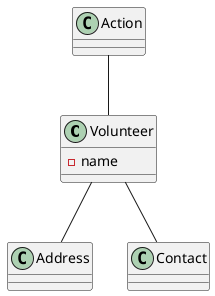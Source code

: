 @startuml

class Volunteer {
    - name
}

Action -- Volunteer
Volunteer -- Address
Volunteer -- Contact

@enduml